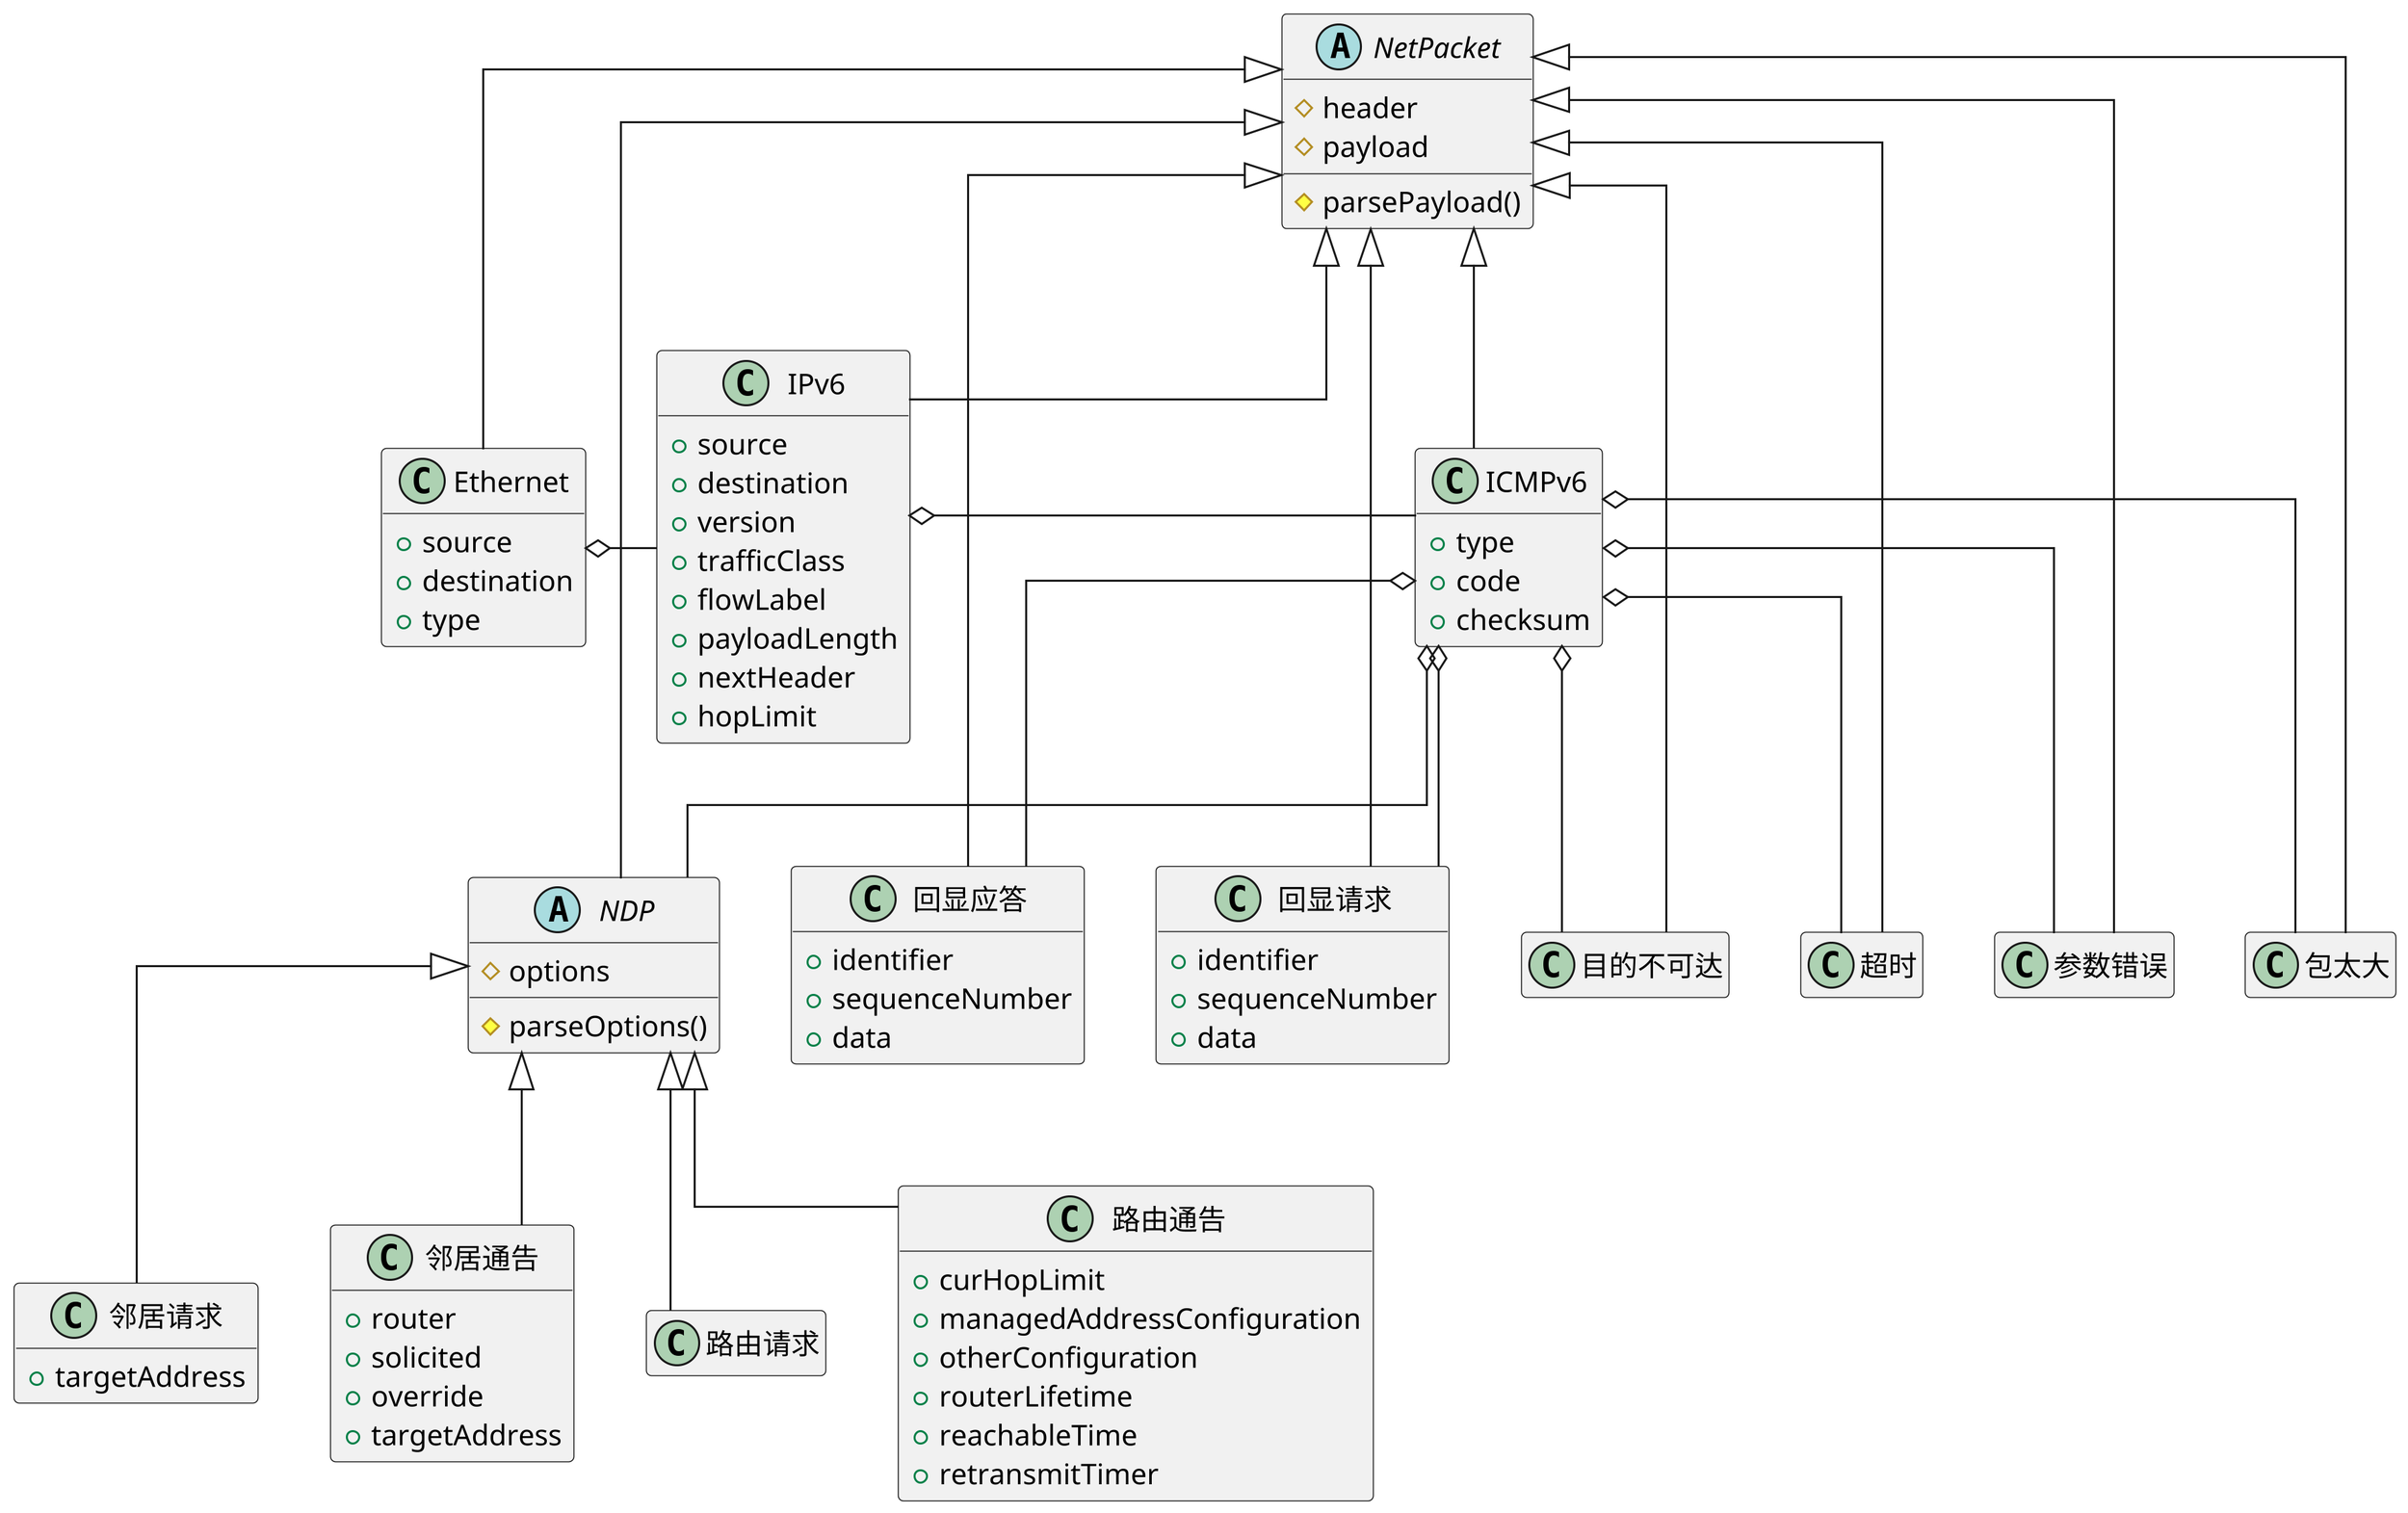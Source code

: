 ﻿@startuml
'https://plantuml.com/class-diagram

hide empty member
skinparam dpi 300
skinparam linetype ortho
'skinparam linetype polyline
'left to right direction

abstract class NetPacket {
    # header
    # payload
    # parsePayload()
}

class Ethernet extends NetPacket {
    + source
    + destination
    + type
}
class IPv6 extends NetPacket {
    + source
    + destination
    + version
    + trafficClass
    + flowLabel
    + payloadLength
    + nextHeader
    + hopLimit
}
class ICMPv6 extends NetPacket {
    + type
    + code
    + checksum
}
abstract class NDP extends NetPacket {
    # options
    # parseOptions()
    
}
class 回显应答 extends NetPacket {
    + identifier
    + sequenceNumber
    + data
}
class 回显请求 extends NetPacket {
    + identifier
    + sequenceNumber
    + data
}
class 目的不可达 extends NetPacket
class 超时 extends NetPacket
class 参数错误 extends NetPacket
class 包太大 extends NetPacket

'NetPacket .[hidden] Ethernet
Ethernet o- IPv6
IPv6 o- ICMPv6
ICMPv6 o-- 回显应答
ICMPv6 o-- 回显请求
ICMPv6 o-- 目的不可达
ICMPv6 o-- 超时
ICMPv6 o-- 参数错误
ICMPv6 o-- 包太大
ICMPv6 o-- NDP

class 邻居请求 extends NDP {
    + targetAddress
}

class 邻居通告 extends NDP {
    + router
    + solicited
    + override
    + targetAddress
}

class 路由请求 extends NDP

class 路由通告 extends NDP {
    + curHopLimit
    + managedAddressConfiguration
    + otherConfiguration
    + routerLifetime
    + reachableTime
    + retransmitTimer
}


@enduml